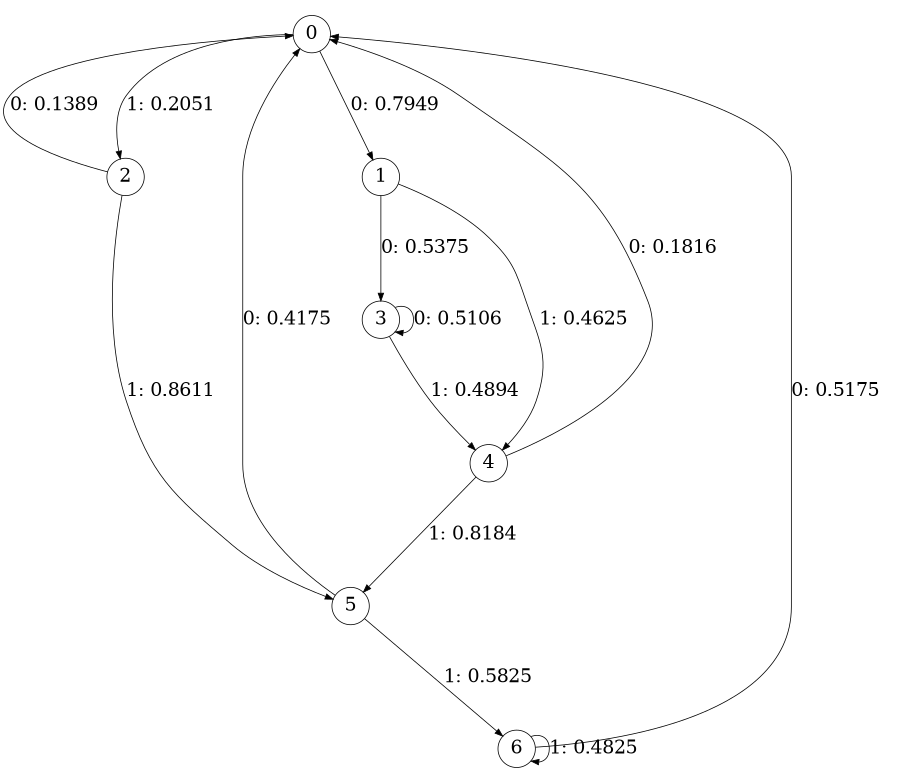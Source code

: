 digraph "ch2randomL3" {
size = "6,8.5";
ratio = "fill";
node [shape = circle];
node [fontsize = 24];
edge [fontsize = 24];
0 -> 1 [label = "0: 0.7949   "];
0 -> 2 [label = "1: 0.2051   "];
1 -> 3 [label = "0: 0.5375   "];
1 -> 4 [label = "1: 0.4625   "];
2 -> 0 [label = "0: 0.1389   "];
2 -> 5 [label = "1: 0.8611   "];
3 -> 3 [label = "0: 0.5106   "];
3 -> 4 [label = "1: 0.4894   "];
4 -> 0 [label = "0: 0.1816   "];
4 -> 5 [label = "1: 0.8184   "];
5 -> 0 [label = "0: 0.4175   "];
5 -> 6 [label = "1: 0.5825   "];
6 -> 0 [label = "0: 0.5175   "];
6 -> 6 [label = "1: 0.4825   "];
}